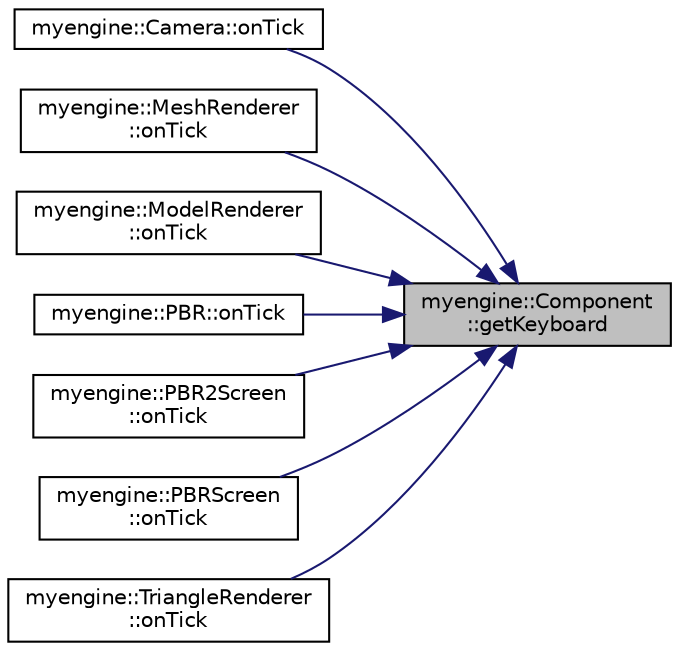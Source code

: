 digraph "myengine::Component::getKeyboard"
{
 // LATEX_PDF_SIZE
  edge [fontname="Helvetica",fontsize="10",labelfontname="Helvetica",labelfontsize="10"];
  node [fontname="Helvetica",fontsize="10",shape=record];
  rankdir="RL";
  Node1 [label="myengine::Component\l::getKeyboard",height=0.2,width=0.4,color="black", fillcolor="grey75", style="filled", fontcolor="black",tooltip="Returns the Keyboard."];
  Node1 -> Node2 [dir="back",color="midnightblue",fontsize="10",style="solid",fontname="Helvetica"];
  Node2 [label="myengine::Camera::onTick",height=0.2,width=0.4,color="black", fillcolor="white", style="filled",URL="$structmyengine_1_1_camera.html#ab20ef0c683c1e07b8546a3ddf26f262b",tooltip="Updates Camera Position."];
  Node1 -> Node3 [dir="back",color="midnightblue",fontsize="10",style="solid",fontname="Helvetica"];
  Node3 [label="myengine::MeshRenderer\l::onTick",height=0.2,width=0.4,color="black", fillcolor="white", style="filled",URL="$structmyengine_1_1_mesh_renderer.html#a4ccd9617be008305b9b172d9335573a5",tooltip="The position of the model."];
  Node1 -> Node4 [dir="back",color="midnightblue",fontsize="10",style="solid",fontname="Helvetica"];
  Node4 [label="myengine::ModelRenderer\l::onTick",height=0.2,width=0.4,color="black", fillcolor="white", style="filled",URL="$structmyengine_1_1_model_renderer.html#ac1a09170155c3fddfe23ac24334fb689",tooltip="The position of the model."];
  Node1 -> Node5 [dir="back",color="midnightblue",fontsize="10",style="solid",fontname="Helvetica"];
  Node5 [label="myengine::PBR::onTick",height=0.2,width=0.4,color="black", fillcolor="white", style="filled",URL="$structmyengine_1_1_p_b_r.html#ac960a36c2b186613e28284ede02004bd",tooltip="The position of the model."];
  Node1 -> Node6 [dir="back",color="midnightblue",fontsize="10",style="solid",fontname="Helvetica"];
  Node6 [label="myengine::PBR2Screen\l::onTick",height=0.2,width=0.4,color="black", fillcolor="white", style="filled",URL="$structmyengine_1_1_p_b_r2_screen.html#af516398eee87a41129a2995677c443e1",tooltip="Updates Screen."];
  Node1 -> Node7 [dir="back",color="midnightblue",fontsize="10",style="solid",fontname="Helvetica"];
  Node7 [label="myengine::PBRScreen\l::onTick",height=0.2,width=0.4,color="black", fillcolor="white", style="filled",URL="$structmyengine_1_1_p_b_r_screen.html#ad9af1fafe83d5bb4ae5e1fc37d2bc258",tooltip="Updates Screen."];
  Node1 -> Node8 [dir="back",color="midnightblue",fontsize="10",style="solid",fontname="Helvetica"];
  Node8 [label="myengine::TriangleRenderer\l::onTick",height=0.2,width=0.4,color="black", fillcolor="white", style="filled",URL="$structmyengine_1_1_triangle_renderer.html#a8772473eb0f65d036220b3f48f45f8ce",tooltip="The position of the triangle."];
}
